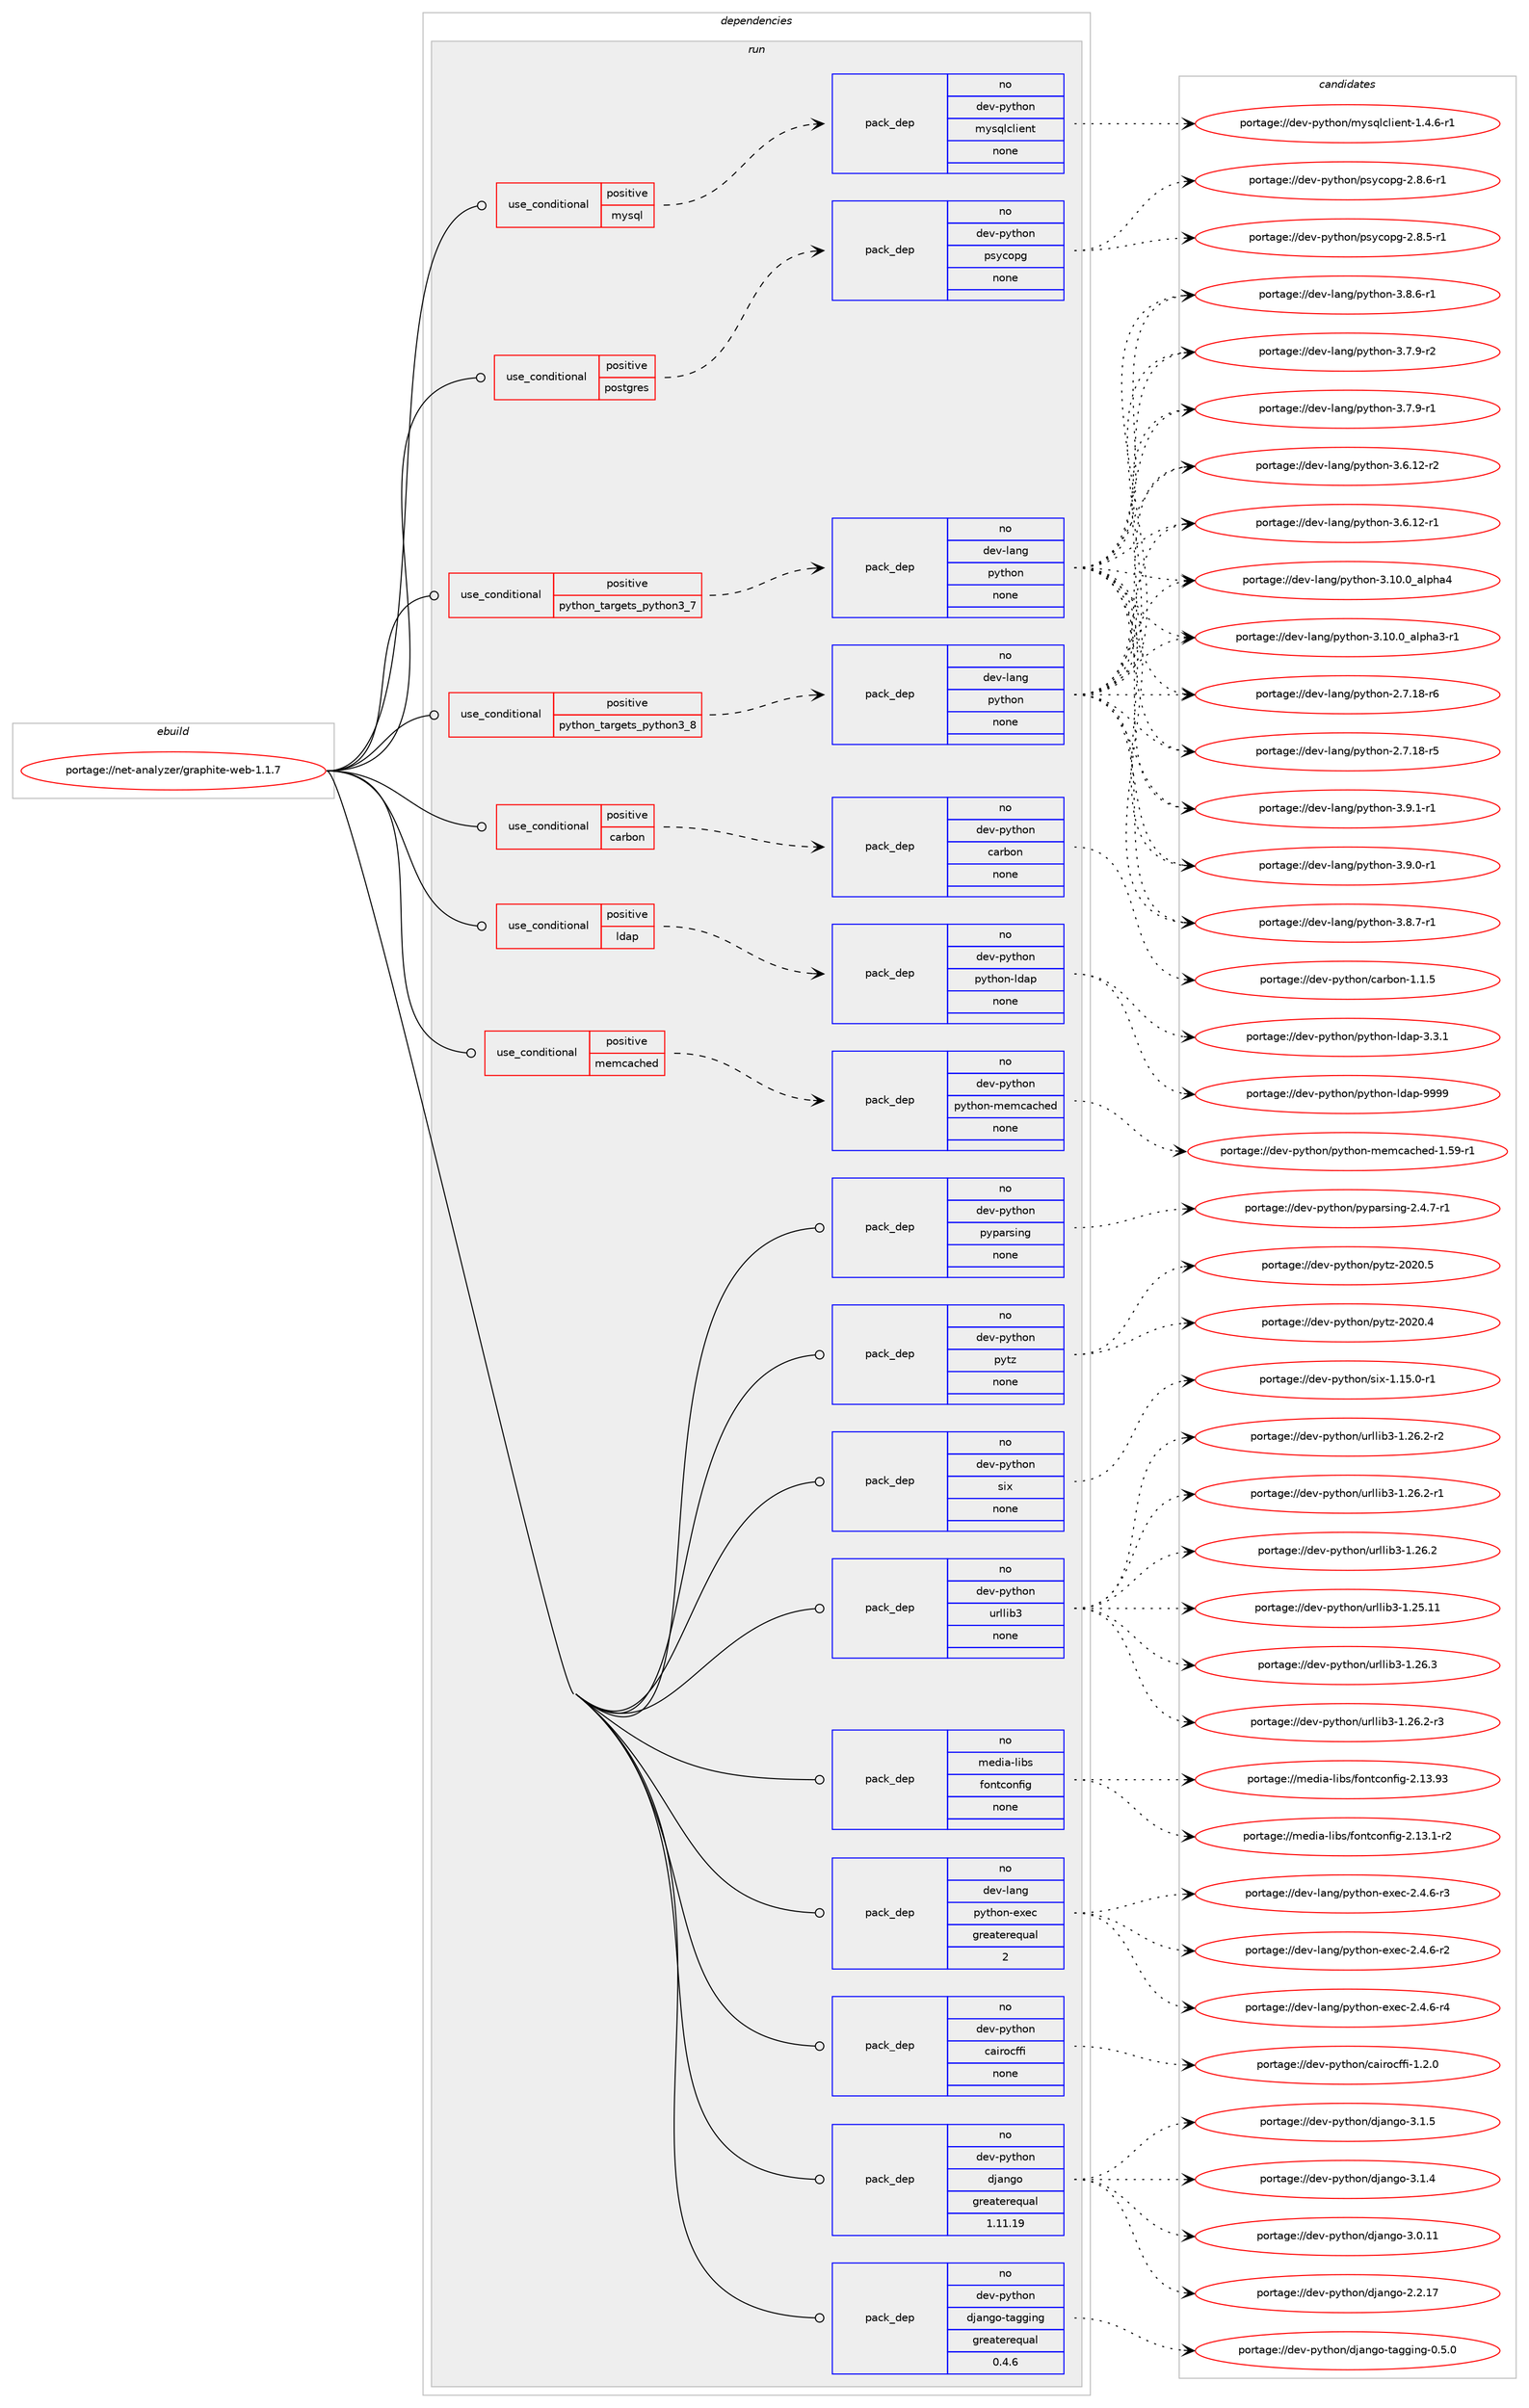 digraph prolog {

# *************
# Graph options
# *************

newrank=true;
concentrate=true;
compound=true;
graph [rankdir=LR,fontname=Helvetica,fontsize=10,ranksep=1.5];#, ranksep=2.5, nodesep=0.2];
edge  [arrowhead=vee];
node  [fontname=Helvetica,fontsize=10];

# **********
# The ebuild
# **********

subgraph cluster_leftcol {
color=gray;
rank=same;
label=<<i>ebuild</i>>;
id [label="portage://net-analyzer/graphite-web-1.1.7", color=red, width=4, href="../net-analyzer/graphite-web-1.1.7.svg"];
}

# ****************
# The dependencies
# ****************

subgraph cluster_midcol {
color=gray;
label=<<i>dependencies</i>>;
subgraph cluster_compile {
fillcolor="#eeeeee";
style=filled;
label=<<i>compile</i>>;
}
subgraph cluster_compileandrun {
fillcolor="#eeeeee";
style=filled;
label=<<i>compile and run</i>>;
}
subgraph cluster_run {
fillcolor="#eeeeee";
style=filled;
label=<<i>run</i>>;
subgraph cond10184 {
dependency32871 [label=<<TABLE BORDER="0" CELLBORDER="1" CELLSPACING="0" CELLPADDING="4"><TR><TD ROWSPAN="3" CELLPADDING="10">use_conditional</TD></TR><TR><TD>positive</TD></TR><TR><TD>carbon</TD></TR></TABLE>>, shape=none, color=red];
subgraph pack22396 {
dependency32872 [label=<<TABLE BORDER="0" CELLBORDER="1" CELLSPACING="0" CELLPADDING="4" WIDTH="220"><TR><TD ROWSPAN="6" CELLPADDING="30">pack_dep</TD></TR><TR><TD WIDTH="110">no</TD></TR><TR><TD>dev-python</TD></TR><TR><TD>carbon</TD></TR><TR><TD>none</TD></TR><TR><TD></TD></TR></TABLE>>, shape=none, color=blue];
}
dependency32871:e -> dependency32872:w [weight=20,style="dashed",arrowhead="vee"];
}
id:e -> dependency32871:w [weight=20,style="solid",arrowhead="odot"];
subgraph cond10185 {
dependency32873 [label=<<TABLE BORDER="0" CELLBORDER="1" CELLSPACING="0" CELLPADDING="4"><TR><TD ROWSPAN="3" CELLPADDING="10">use_conditional</TD></TR><TR><TD>positive</TD></TR><TR><TD>ldap</TD></TR></TABLE>>, shape=none, color=red];
subgraph pack22397 {
dependency32874 [label=<<TABLE BORDER="0" CELLBORDER="1" CELLSPACING="0" CELLPADDING="4" WIDTH="220"><TR><TD ROWSPAN="6" CELLPADDING="30">pack_dep</TD></TR><TR><TD WIDTH="110">no</TD></TR><TR><TD>dev-python</TD></TR><TR><TD>python-ldap</TD></TR><TR><TD>none</TD></TR><TR><TD></TD></TR></TABLE>>, shape=none, color=blue];
}
dependency32873:e -> dependency32874:w [weight=20,style="dashed",arrowhead="vee"];
}
id:e -> dependency32873:w [weight=20,style="solid",arrowhead="odot"];
subgraph cond10186 {
dependency32875 [label=<<TABLE BORDER="0" CELLBORDER="1" CELLSPACING="0" CELLPADDING="4"><TR><TD ROWSPAN="3" CELLPADDING="10">use_conditional</TD></TR><TR><TD>positive</TD></TR><TR><TD>memcached</TD></TR></TABLE>>, shape=none, color=red];
subgraph pack22398 {
dependency32876 [label=<<TABLE BORDER="0" CELLBORDER="1" CELLSPACING="0" CELLPADDING="4" WIDTH="220"><TR><TD ROWSPAN="6" CELLPADDING="30">pack_dep</TD></TR><TR><TD WIDTH="110">no</TD></TR><TR><TD>dev-python</TD></TR><TR><TD>python-memcached</TD></TR><TR><TD>none</TD></TR><TR><TD></TD></TR></TABLE>>, shape=none, color=blue];
}
dependency32875:e -> dependency32876:w [weight=20,style="dashed",arrowhead="vee"];
}
id:e -> dependency32875:w [weight=20,style="solid",arrowhead="odot"];
subgraph cond10187 {
dependency32877 [label=<<TABLE BORDER="0" CELLBORDER="1" CELLSPACING="0" CELLPADDING="4"><TR><TD ROWSPAN="3" CELLPADDING="10">use_conditional</TD></TR><TR><TD>positive</TD></TR><TR><TD>mysql</TD></TR></TABLE>>, shape=none, color=red];
subgraph pack22399 {
dependency32878 [label=<<TABLE BORDER="0" CELLBORDER="1" CELLSPACING="0" CELLPADDING="4" WIDTH="220"><TR><TD ROWSPAN="6" CELLPADDING="30">pack_dep</TD></TR><TR><TD WIDTH="110">no</TD></TR><TR><TD>dev-python</TD></TR><TR><TD>mysqlclient</TD></TR><TR><TD>none</TD></TR><TR><TD></TD></TR></TABLE>>, shape=none, color=blue];
}
dependency32877:e -> dependency32878:w [weight=20,style="dashed",arrowhead="vee"];
}
id:e -> dependency32877:w [weight=20,style="solid",arrowhead="odot"];
subgraph cond10188 {
dependency32879 [label=<<TABLE BORDER="0" CELLBORDER="1" CELLSPACING="0" CELLPADDING="4"><TR><TD ROWSPAN="3" CELLPADDING="10">use_conditional</TD></TR><TR><TD>positive</TD></TR><TR><TD>postgres</TD></TR></TABLE>>, shape=none, color=red];
subgraph pack22400 {
dependency32880 [label=<<TABLE BORDER="0" CELLBORDER="1" CELLSPACING="0" CELLPADDING="4" WIDTH="220"><TR><TD ROWSPAN="6" CELLPADDING="30">pack_dep</TD></TR><TR><TD WIDTH="110">no</TD></TR><TR><TD>dev-python</TD></TR><TR><TD>psycopg</TD></TR><TR><TD>none</TD></TR><TR><TD></TD></TR></TABLE>>, shape=none, color=blue];
}
dependency32879:e -> dependency32880:w [weight=20,style="dashed",arrowhead="vee"];
}
id:e -> dependency32879:w [weight=20,style="solid",arrowhead="odot"];
subgraph cond10189 {
dependency32881 [label=<<TABLE BORDER="0" CELLBORDER="1" CELLSPACING="0" CELLPADDING="4"><TR><TD ROWSPAN="3" CELLPADDING="10">use_conditional</TD></TR><TR><TD>positive</TD></TR><TR><TD>python_targets_python3_7</TD></TR></TABLE>>, shape=none, color=red];
subgraph pack22401 {
dependency32882 [label=<<TABLE BORDER="0" CELLBORDER="1" CELLSPACING="0" CELLPADDING="4" WIDTH="220"><TR><TD ROWSPAN="6" CELLPADDING="30">pack_dep</TD></TR><TR><TD WIDTH="110">no</TD></TR><TR><TD>dev-lang</TD></TR><TR><TD>python</TD></TR><TR><TD>none</TD></TR><TR><TD></TD></TR></TABLE>>, shape=none, color=blue];
}
dependency32881:e -> dependency32882:w [weight=20,style="dashed",arrowhead="vee"];
}
id:e -> dependency32881:w [weight=20,style="solid",arrowhead="odot"];
subgraph cond10190 {
dependency32883 [label=<<TABLE BORDER="0" CELLBORDER="1" CELLSPACING="0" CELLPADDING="4"><TR><TD ROWSPAN="3" CELLPADDING="10">use_conditional</TD></TR><TR><TD>positive</TD></TR><TR><TD>python_targets_python3_8</TD></TR></TABLE>>, shape=none, color=red];
subgraph pack22402 {
dependency32884 [label=<<TABLE BORDER="0" CELLBORDER="1" CELLSPACING="0" CELLPADDING="4" WIDTH="220"><TR><TD ROWSPAN="6" CELLPADDING="30">pack_dep</TD></TR><TR><TD WIDTH="110">no</TD></TR><TR><TD>dev-lang</TD></TR><TR><TD>python</TD></TR><TR><TD>none</TD></TR><TR><TD></TD></TR></TABLE>>, shape=none, color=blue];
}
dependency32883:e -> dependency32884:w [weight=20,style="dashed",arrowhead="vee"];
}
id:e -> dependency32883:w [weight=20,style="solid",arrowhead="odot"];
subgraph pack22403 {
dependency32885 [label=<<TABLE BORDER="0" CELLBORDER="1" CELLSPACING="0" CELLPADDING="4" WIDTH="220"><TR><TD ROWSPAN="6" CELLPADDING="30">pack_dep</TD></TR><TR><TD WIDTH="110">no</TD></TR><TR><TD>dev-lang</TD></TR><TR><TD>python-exec</TD></TR><TR><TD>greaterequal</TD></TR><TR><TD>2</TD></TR></TABLE>>, shape=none, color=blue];
}
id:e -> dependency32885:w [weight=20,style="solid",arrowhead="odot"];
subgraph pack22404 {
dependency32886 [label=<<TABLE BORDER="0" CELLBORDER="1" CELLSPACING="0" CELLPADDING="4" WIDTH="220"><TR><TD ROWSPAN="6" CELLPADDING="30">pack_dep</TD></TR><TR><TD WIDTH="110">no</TD></TR><TR><TD>dev-python</TD></TR><TR><TD>cairocffi</TD></TR><TR><TD>none</TD></TR><TR><TD></TD></TR></TABLE>>, shape=none, color=blue];
}
id:e -> dependency32886:w [weight=20,style="solid",arrowhead="odot"];
subgraph pack22405 {
dependency32887 [label=<<TABLE BORDER="0" CELLBORDER="1" CELLSPACING="0" CELLPADDING="4" WIDTH="220"><TR><TD ROWSPAN="6" CELLPADDING="30">pack_dep</TD></TR><TR><TD WIDTH="110">no</TD></TR><TR><TD>dev-python</TD></TR><TR><TD>django</TD></TR><TR><TD>greaterequal</TD></TR><TR><TD>1.11.19</TD></TR></TABLE>>, shape=none, color=blue];
}
id:e -> dependency32887:w [weight=20,style="solid",arrowhead="odot"];
subgraph pack22406 {
dependency32888 [label=<<TABLE BORDER="0" CELLBORDER="1" CELLSPACING="0" CELLPADDING="4" WIDTH="220"><TR><TD ROWSPAN="6" CELLPADDING="30">pack_dep</TD></TR><TR><TD WIDTH="110">no</TD></TR><TR><TD>dev-python</TD></TR><TR><TD>django-tagging</TD></TR><TR><TD>greaterequal</TD></TR><TR><TD>0.4.6</TD></TR></TABLE>>, shape=none, color=blue];
}
id:e -> dependency32888:w [weight=20,style="solid",arrowhead="odot"];
subgraph pack22407 {
dependency32889 [label=<<TABLE BORDER="0" CELLBORDER="1" CELLSPACING="0" CELLPADDING="4" WIDTH="220"><TR><TD ROWSPAN="6" CELLPADDING="30">pack_dep</TD></TR><TR><TD WIDTH="110">no</TD></TR><TR><TD>dev-python</TD></TR><TR><TD>pyparsing</TD></TR><TR><TD>none</TD></TR><TR><TD></TD></TR></TABLE>>, shape=none, color=blue];
}
id:e -> dependency32889:w [weight=20,style="solid",arrowhead="odot"];
subgraph pack22408 {
dependency32890 [label=<<TABLE BORDER="0" CELLBORDER="1" CELLSPACING="0" CELLPADDING="4" WIDTH="220"><TR><TD ROWSPAN="6" CELLPADDING="30">pack_dep</TD></TR><TR><TD WIDTH="110">no</TD></TR><TR><TD>dev-python</TD></TR><TR><TD>pytz</TD></TR><TR><TD>none</TD></TR><TR><TD></TD></TR></TABLE>>, shape=none, color=blue];
}
id:e -> dependency32890:w [weight=20,style="solid",arrowhead="odot"];
subgraph pack22409 {
dependency32891 [label=<<TABLE BORDER="0" CELLBORDER="1" CELLSPACING="0" CELLPADDING="4" WIDTH="220"><TR><TD ROWSPAN="6" CELLPADDING="30">pack_dep</TD></TR><TR><TD WIDTH="110">no</TD></TR><TR><TD>dev-python</TD></TR><TR><TD>six</TD></TR><TR><TD>none</TD></TR><TR><TD></TD></TR></TABLE>>, shape=none, color=blue];
}
id:e -> dependency32891:w [weight=20,style="solid",arrowhead="odot"];
subgraph pack22410 {
dependency32892 [label=<<TABLE BORDER="0" CELLBORDER="1" CELLSPACING="0" CELLPADDING="4" WIDTH="220"><TR><TD ROWSPAN="6" CELLPADDING="30">pack_dep</TD></TR><TR><TD WIDTH="110">no</TD></TR><TR><TD>dev-python</TD></TR><TR><TD>urllib3</TD></TR><TR><TD>none</TD></TR><TR><TD></TD></TR></TABLE>>, shape=none, color=blue];
}
id:e -> dependency32892:w [weight=20,style="solid",arrowhead="odot"];
subgraph pack22411 {
dependency32893 [label=<<TABLE BORDER="0" CELLBORDER="1" CELLSPACING="0" CELLPADDING="4" WIDTH="220"><TR><TD ROWSPAN="6" CELLPADDING="30">pack_dep</TD></TR><TR><TD WIDTH="110">no</TD></TR><TR><TD>media-libs</TD></TR><TR><TD>fontconfig</TD></TR><TR><TD>none</TD></TR><TR><TD></TD></TR></TABLE>>, shape=none, color=blue];
}
id:e -> dependency32893:w [weight=20,style="solid",arrowhead="odot"];
}
}

# **************
# The candidates
# **************

subgraph cluster_choices {
rank=same;
color=gray;
label=<<i>candidates</i>>;

subgraph choice22396 {
color=black;
nodesep=1;
choice1001011184511212111610411111047999711498111110454946494653 [label="portage://dev-python/carbon-1.1.5", color=red, width=4,href="../dev-python/carbon-1.1.5.svg"];
dependency32872:e -> choice1001011184511212111610411111047999711498111110454946494653:w [style=dotted,weight="100"];
}
subgraph choice22397 {
color=black;
nodesep=1;
choice100101118451121211161041111104711212111610411111045108100971124557575757 [label="portage://dev-python/python-ldap-9999", color=red, width=4,href="../dev-python/python-ldap-9999.svg"];
choice10010111845112121116104111110471121211161041111104510810097112455146514649 [label="portage://dev-python/python-ldap-3.3.1", color=red, width=4,href="../dev-python/python-ldap-3.3.1.svg"];
dependency32874:e -> choice100101118451121211161041111104711212111610411111045108100971124557575757:w [style=dotted,weight="100"];
dependency32874:e -> choice10010111845112121116104111110471121211161041111104510810097112455146514649:w [style=dotted,weight="100"];
}
subgraph choice22398 {
color=black;
nodesep=1;
choice10010111845112121116104111110471121211161041111104510910110999979910410110045494653574511449 [label="portage://dev-python/python-memcached-1.59-r1", color=red, width=4,href="../dev-python/python-memcached-1.59-r1.svg"];
dependency32876:e -> choice10010111845112121116104111110471121211161041111104510910110999979910410110045494653574511449:w [style=dotted,weight="100"];
}
subgraph choice22399 {
color=black;
nodesep=1;
choice1001011184511212111610411111047109121115113108991081051011101164549465246544511449 [label="portage://dev-python/mysqlclient-1.4.6-r1", color=red, width=4,href="../dev-python/mysqlclient-1.4.6-r1.svg"];
dependency32878:e -> choice1001011184511212111610411111047109121115113108991081051011101164549465246544511449:w [style=dotted,weight="100"];
}
subgraph choice22400 {
color=black;
nodesep=1;
choice1001011184511212111610411111047112115121991111121034550465646544511449 [label="portage://dev-python/psycopg-2.8.6-r1", color=red, width=4,href="../dev-python/psycopg-2.8.6-r1.svg"];
choice1001011184511212111610411111047112115121991111121034550465646534511449 [label="portage://dev-python/psycopg-2.8.5-r1", color=red, width=4,href="../dev-python/psycopg-2.8.5-r1.svg"];
dependency32880:e -> choice1001011184511212111610411111047112115121991111121034550465646544511449:w [style=dotted,weight="100"];
dependency32880:e -> choice1001011184511212111610411111047112115121991111121034550465646534511449:w [style=dotted,weight="100"];
}
subgraph choice22401 {
color=black;
nodesep=1;
choice1001011184510897110103471121211161041111104551465746494511449 [label="portage://dev-lang/python-3.9.1-r1", color=red, width=4,href="../dev-lang/python-3.9.1-r1.svg"];
choice1001011184510897110103471121211161041111104551465746484511449 [label="portage://dev-lang/python-3.9.0-r1", color=red, width=4,href="../dev-lang/python-3.9.0-r1.svg"];
choice1001011184510897110103471121211161041111104551465646554511449 [label="portage://dev-lang/python-3.8.7-r1", color=red, width=4,href="../dev-lang/python-3.8.7-r1.svg"];
choice1001011184510897110103471121211161041111104551465646544511449 [label="portage://dev-lang/python-3.8.6-r1", color=red, width=4,href="../dev-lang/python-3.8.6-r1.svg"];
choice1001011184510897110103471121211161041111104551465546574511450 [label="portage://dev-lang/python-3.7.9-r2", color=red, width=4,href="../dev-lang/python-3.7.9-r2.svg"];
choice1001011184510897110103471121211161041111104551465546574511449 [label="portage://dev-lang/python-3.7.9-r1", color=red, width=4,href="../dev-lang/python-3.7.9-r1.svg"];
choice100101118451089711010347112121116104111110455146544649504511450 [label="portage://dev-lang/python-3.6.12-r2", color=red, width=4,href="../dev-lang/python-3.6.12-r2.svg"];
choice100101118451089711010347112121116104111110455146544649504511449 [label="portage://dev-lang/python-3.6.12-r1", color=red, width=4,href="../dev-lang/python-3.6.12-r1.svg"];
choice1001011184510897110103471121211161041111104551464948464895971081121049752 [label="portage://dev-lang/python-3.10.0_alpha4", color=red, width=4,href="../dev-lang/python-3.10.0_alpha4.svg"];
choice10010111845108971101034711212111610411111045514649484648959710811210497514511449 [label="portage://dev-lang/python-3.10.0_alpha3-r1", color=red, width=4,href="../dev-lang/python-3.10.0_alpha3-r1.svg"];
choice100101118451089711010347112121116104111110455046554649564511454 [label="portage://dev-lang/python-2.7.18-r6", color=red, width=4,href="../dev-lang/python-2.7.18-r6.svg"];
choice100101118451089711010347112121116104111110455046554649564511453 [label="portage://dev-lang/python-2.7.18-r5", color=red, width=4,href="../dev-lang/python-2.7.18-r5.svg"];
dependency32882:e -> choice1001011184510897110103471121211161041111104551465746494511449:w [style=dotted,weight="100"];
dependency32882:e -> choice1001011184510897110103471121211161041111104551465746484511449:w [style=dotted,weight="100"];
dependency32882:e -> choice1001011184510897110103471121211161041111104551465646554511449:w [style=dotted,weight="100"];
dependency32882:e -> choice1001011184510897110103471121211161041111104551465646544511449:w [style=dotted,weight="100"];
dependency32882:e -> choice1001011184510897110103471121211161041111104551465546574511450:w [style=dotted,weight="100"];
dependency32882:e -> choice1001011184510897110103471121211161041111104551465546574511449:w [style=dotted,weight="100"];
dependency32882:e -> choice100101118451089711010347112121116104111110455146544649504511450:w [style=dotted,weight="100"];
dependency32882:e -> choice100101118451089711010347112121116104111110455146544649504511449:w [style=dotted,weight="100"];
dependency32882:e -> choice1001011184510897110103471121211161041111104551464948464895971081121049752:w [style=dotted,weight="100"];
dependency32882:e -> choice10010111845108971101034711212111610411111045514649484648959710811210497514511449:w [style=dotted,weight="100"];
dependency32882:e -> choice100101118451089711010347112121116104111110455046554649564511454:w [style=dotted,weight="100"];
dependency32882:e -> choice100101118451089711010347112121116104111110455046554649564511453:w [style=dotted,weight="100"];
}
subgraph choice22402 {
color=black;
nodesep=1;
choice1001011184510897110103471121211161041111104551465746494511449 [label="portage://dev-lang/python-3.9.1-r1", color=red, width=4,href="../dev-lang/python-3.9.1-r1.svg"];
choice1001011184510897110103471121211161041111104551465746484511449 [label="portage://dev-lang/python-3.9.0-r1", color=red, width=4,href="../dev-lang/python-3.9.0-r1.svg"];
choice1001011184510897110103471121211161041111104551465646554511449 [label="portage://dev-lang/python-3.8.7-r1", color=red, width=4,href="../dev-lang/python-3.8.7-r1.svg"];
choice1001011184510897110103471121211161041111104551465646544511449 [label="portage://dev-lang/python-3.8.6-r1", color=red, width=4,href="../dev-lang/python-3.8.6-r1.svg"];
choice1001011184510897110103471121211161041111104551465546574511450 [label="portage://dev-lang/python-3.7.9-r2", color=red, width=4,href="../dev-lang/python-3.7.9-r2.svg"];
choice1001011184510897110103471121211161041111104551465546574511449 [label="portage://dev-lang/python-3.7.9-r1", color=red, width=4,href="../dev-lang/python-3.7.9-r1.svg"];
choice100101118451089711010347112121116104111110455146544649504511450 [label="portage://dev-lang/python-3.6.12-r2", color=red, width=4,href="../dev-lang/python-3.6.12-r2.svg"];
choice100101118451089711010347112121116104111110455146544649504511449 [label="portage://dev-lang/python-3.6.12-r1", color=red, width=4,href="../dev-lang/python-3.6.12-r1.svg"];
choice1001011184510897110103471121211161041111104551464948464895971081121049752 [label="portage://dev-lang/python-3.10.0_alpha4", color=red, width=4,href="../dev-lang/python-3.10.0_alpha4.svg"];
choice10010111845108971101034711212111610411111045514649484648959710811210497514511449 [label="portage://dev-lang/python-3.10.0_alpha3-r1", color=red, width=4,href="../dev-lang/python-3.10.0_alpha3-r1.svg"];
choice100101118451089711010347112121116104111110455046554649564511454 [label="portage://dev-lang/python-2.7.18-r6", color=red, width=4,href="../dev-lang/python-2.7.18-r6.svg"];
choice100101118451089711010347112121116104111110455046554649564511453 [label="portage://dev-lang/python-2.7.18-r5", color=red, width=4,href="../dev-lang/python-2.7.18-r5.svg"];
dependency32884:e -> choice1001011184510897110103471121211161041111104551465746494511449:w [style=dotted,weight="100"];
dependency32884:e -> choice1001011184510897110103471121211161041111104551465746484511449:w [style=dotted,weight="100"];
dependency32884:e -> choice1001011184510897110103471121211161041111104551465646554511449:w [style=dotted,weight="100"];
dependency32884:e -> choice1001011184510897110103471121211161041111104551465646544511449:w [style=dotted,weight="100"];
dependency32884:e -> choice1001011184510897110103471121211161041111104551465546574511450:w [style=dotted,weight="100"];
dependency32884:e -> choice1001011184510897110103471121211161041111104551465546574511449:w [style=dotted,weight="100"];
dependency32884:e -> choice100101118451089711010347112121116104111110455146544649504511450:w [style=dotted,weight="100"];
dependency32884:e -> choice100101118451089711010347112121116104111110455146544649504511449:w [style=dotted,weight="100"];
dependency32884:e -> choice1001011184510897110103471121211161041111104551464948464895971081121049752:w [style=dotted,weight="100"];
dependency32884:e -> choice10010111845108971101034711212111610411111045514649484648959710811210497514511449:w [style=dotted,weight="100"];
dependency32884:e -> choice100101118451089711010347112121116104111110455046554649564511454:w [style=dotted,weight="100"];
dependency32884:e -> choice100101118451089711010347112121116104111110455046554649564511453:w [style=dotted,weight="100"];
}
subgraph choice22403 {
color=black;
nodesep=1;
choice10010111845108971101034711212111610411111045101120101994550465246544511452 [label="portage://dev-lang/python-exec-2.4.6-r4", color=red, width=4,href="../dev-lang/python-exec-2.4.6-r4.svg"];
choice10010111845108971101034711212111610411111045101120101994550465246544511451 [label="portage://dev-lang/python-exec-2.4.6-r3", color=red, width=4,href="../dev-lang/python-exec-2.4.6-r3.svg"];
choice10010111845108971101034711212111610411111045101120101994550465246544511450 [label="portage://dev-lang/python-exec-2.4.6-r2", color=red, width=4,href="../dev-lang/python-exec-2.4.6-r2.svg"];
dependency32885:e -> choice10010111845108971101034711212111610411111045101120101994550465246544511452:w [style=dotted,weight="100"];
dependency32885:e -> choice10010111845108971101034711212111610411111045101120101994550465246544511451:w [style=dotted,weight="100"];
dependency32885:e -> choice10010111845108971101034711212111610411111045101120101994550465246544511450:w [style=dotted,weight="100"];
}
subgraph choice22404 {
color=black;
nodesep=1;
choice1001011184511212111610411111047999710511411199102102105454946504648 [label="portage://dev-python/cairocffi-1.2.0", color=red, width=4,href="../dev-python/cairocffi-1.2.0.svg"];
dependency32886:e -> choice1001011184511212111610411111047999710511411199102102105454946504648:w [style=dotted,weight="100"];
}
subgraph choice22405 {
color=black;
nodesep=1;
choice100101118451121211161041111104710010697110103111455146494653 [label="portage://dev-python/django-3.1.5", color=red, width=4,href="../dev-python/django-3.1.5.svg"];
choice100101118451121211161041111104710010697110103111455146494652 [label="portage://dev-python/django-3.1.4", color=red, width=4,href="../dev-python/django-3.1.4.svg"];
choice10010111845112121116104111110471001069711010311145514648464949 [label="portage://dev-python/django-3.0.11", color=red, width=4,href="../dev-python/django-3.0.11.svg"];
choice10010111845112121116104111110471001069711010311145504650464955 [label="portage://dev-python/django-2.2.17", color=red, width=4,href="../dev-python/django-2.2.17.svg"];
dependency32887:e -> choice100101118451121211161041111104710010697110103111455146494653:w [style=dotted,weight="100"];
dependency32887:e -> choice100101118451121211161041111104710010697110103111455146494652:w [style=dotted,weight="100"];
dependency32887:e -> choice10010111845112121116104111110471001069711010311145514648464949:w [style=dotted,weight="100"];
dependency32887:e -> choice10010111845112121116104111110471001069711010311145504650464955:w [style=dotted,weight="100"];
}
subgraph choice22406 {
color=black;
nodesep=1;
choice1001011184511212111610411111047100106971101031114511697103103105110103454846534648 [label="portage://dev-python/django-tagging-0.5.0", color=red, width=4,href="../dev-python/django-tagging-0.5.0.svg"];
dependency32888:e -> choice1001011184511212111610411111047100106971101031114511697103103105110103454846534648:w [style=dotted,weight="100"];
}
subgraph choice22407 {
color=black;
nodesep=1;
choice1001011184511212111610411111047112121112971141151051101034550465246554511449 [label="portage://dev-python/pyparsing-2.4.7-r1", color=red, width=4,href="../dev-python/pyparsing-2.4.7-r1.svg"];
dependency32889:e -> choice1001011184511212111610411111047112121112971141151051101034550465246554511449:w [style=dotted,weight="100"];
}
subgraph choice22408 {
color=black;
nodesep=1;
choice100101118451121211161041111104711212111612245504850484653 [label="portage://dev-python/pytz-2020.5", color=red, width=4,href="../dev-python/pytz-2020.5.svg"];
choice100101118451121211161041111104711212111612245504850484652 [label="portage://dev-python/pytz-2020.4", color=red, width=4,href="../dev-python/pytz-2020.4.svg"];
dependency32890:e -> choice100101118451121211161041111104711212111612245504850484653:w [style=dotted,weight="100"];
dependency32890:e -> choice100101118451121211161041111104711212111612245504850484652:w [style=dotted,weight="100"];
}
subgraph choice22409 {
color=black;
nodesep=1;
choice1001011184511212111610411111047115105120454946495346484511449 [label="portage://dev-python/six-1.15.0-r1", color=red, width=4,href="../dev-python/six-1.15.0-r1.svg"];
dependency32891:e -> choice1001011184511212111610411111047115105120454946495346484511449:w [style=dotted,weight="100"];
}
subgraph choice22410 {
color=black;
nodesep=1;
choice1001011184511212111610411111047117114108108105985145494650544651 [label="portage://dev-python/urllib3-1.26.3", color=red, width=4,href="../dev-python/urllib3-1.26.3.svg"];
choice10010111845112121116104111110471171141081081059851454946505446504511451 [label="portage://dev-python/urllib3-1.26.2-r3", color=red, width=4,href="../dev-python/urllib3-1.26.2-r3.svg"];
choice10010111845112121116104111110471171141081081059851454946505446504511450 [label="portage://dev-python/urllib3-1.26.2-r2", color=red, width=4,href="../dev-python/urllib3-1.26.2-r2.svg"];
choice10010111845112121116104111110471171141081081059851454946505446504511449 [label="portage://dev-python/urllib3-1.26.2-r1", color=red, width=4,href="../dev-python/urllib3-1.26.2-r1.svg"];
choice1001011184511212111610411111047117114108108105985145494650544650 [label="portage://dev-python/urllib3-1.26.2", color=red, width=4,href="../dev-python/urllib3-1.26.2.svg"];
choice100101118451121211161041111104711711410810810598514549465053464949 [label="portage://dev-python/urllib3-1.25.11", color=red, width=4,href="../dev-python/urllib3-1.25.11.svg"];
dependency32892:e -> choice1001011184511212111610411111047117114108108105985145494650544651:w [style=dotted,weight="100"];
dependency32892:e -> choice10010111845112121116104111110471171141081081059851454946505446504511451:w [style=dotted,weight="100"];
dependency32892:e -> choice10010111845112121116104111110471171141081081059851454946505446504511450:w [style=dotted,weight="100"];
dependency32892:e -> choice10010111845112121116104111110471171141081081059851454946505446504511449:w [style=dotted,weight="100"];
dependency32892:e -> choice1001011184511212111610411111047117114108108105985145494650544650:w [style=dotted,weight="100"];
dependency32892:e -> choice100101118451121211161041111104711711410810810598514549465053464949:w [style=dotted,weight="100"];
}
subgraph choice22411 {
color=black;
nodesep=1;
choice10910110010597451081059811547102111110116991111101021051034550464951465751 [label="portage://media-libs/fontconfig-2.13.93", color=red, width=4,href="../media-libs/fontconfig-2.13.93.svg"];
choice1091011001059745108105981154710211111011699111110102105103455046495146494511450 [label="portage://media-libs/fontconfig-2.13.1-r2", color=red, width=4,href="../media-libs/fontconfig-2.13.1-r2.svg"];
dependency32893:e -> choice10910110010597451081059811547102111110116991111101021051034550464951465751:w [style=dotted,weight="100"];
dependency32893:e -> choice1091011001059745108105981154710211111011699111110102105103455046495146494511450:w [style=dotted,weight="100"];
}
}

}
